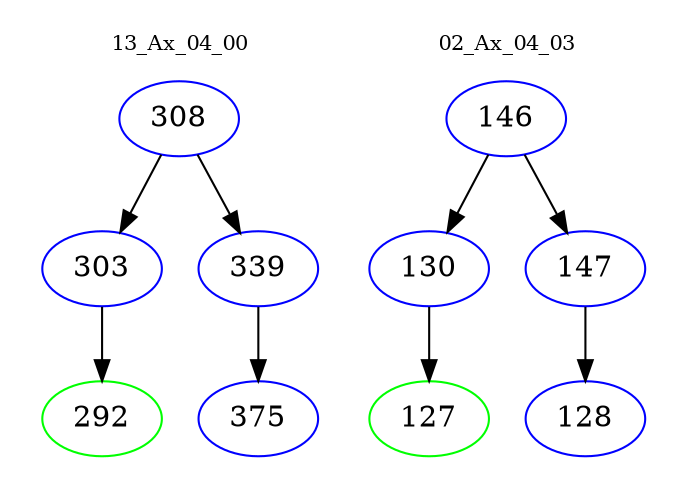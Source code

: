 digraph{
subgraph cluster_0 {
color = white
label = "13_Ax_04_00";
fontsize=10;
T0_308 [label="308", color="blue"]
T0_308 -> T0_303 [color="black"]
T0_303 [label="303", color="blue"]
T0_303 -> T0_292 [color="black"]
T0_292 [label="292", color="green"]
T0_308 -> T0_339 [color="black"]
T0_339 [label="339", color="blue"]
T0_339 -> T0_375 [color="black"]
T0_375 [label="375", color="blue"]
}
subgraph cluster_1 {
color = white
label = "02_Ax_04_03";
fontsize=10;
T1_146 [label="146", color="blue"]
T1_146 -> T1_130 [color="black"]
T1_130 [label="130", color="blue"]
T1_130 -> T1_127 [color="black"]
T1_127 [label="127", color="green"]
T1_146 -> T1_147 [color="black"]
T1_147 [label="147", color="blue"]
T1_147 -> T1_128 [color="black"]
T1_128 [label="128", color="blue"]
}
}
